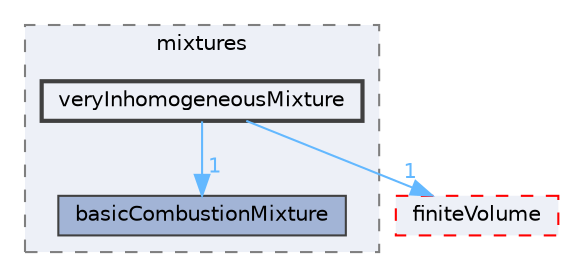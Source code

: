 digraph "src/thermophysicalModels/reactionThermo/mixtures/veryInhomogeneousMixture"
{
 // LATEX_PDF_SIZE
  bgcolor="transparent";
  edge [fontname=Helvetica,fontsize=10,labelfontname=Helvetica,labelfontsize=10];
  node [fontname=Helvetica,fontsize=10,shape=box,height=0.2,width=0.4];
  compound=true
  subgraph clusterdir_4c3899116fa10d6c6748b991d6c665d1 {
    graph [ bgcolor="#edf0f7", pencolor="grey50", label="mixtures", fontname=Helvetica,fontsize=10 style="filled,dashed", URL="dir_4c3899116fa10d6c6748b991d6c665d1.html",tooltip=""]
  dir_304be2c3c3e20d27db4225b2b34f5ead [label="basicCombustionMixture", fillcolor="#a2b4d6", color="grey25", style="filled", URL="dir_304be2c3c3e20d27db4225b2b34f5ead.html",tooltip=""];
  dir_0e8913b45717495250d9cd71ef1b731d [label="veryInhomogeneousMixture", fillcolor="#edf0f7", color="grey25", style="filled,bold", URL="dir_0e8913b45717495250d9cd71ef1b731d.html",tooltip=""];
  }
  dir_9bd15774b555cf7259a6fa18f99fe99b [label="finiteVolume", fillcolor="#edf0f7", color="red", style="filled,dashed", URL="dir_9bd15774b555cf7259a6fa18f99fe99b.html",tooltip=""];
  dir_0e8913b45717495250d9cd71ef1b731d->dir_304be2c3c3e20d27db4225b2b34f5ead [headlabel="1", labeldistance=1.5 headhref="dir_004271_000222.html" href="dir_004271_000222.html" color="steelblue1" fontcolor="steelblue1"];
  dir_0e8913b45717495250d9cd71ef1b731d->dir_9bd15774b555cf7259a6fa18f99fe99b [headlabel="1", labeldistance=1.5 headhref="dir_004271_001387.html" href="dir_004271_001387.html" color="steelblue1" fontcolor="steelblue1"];
}
